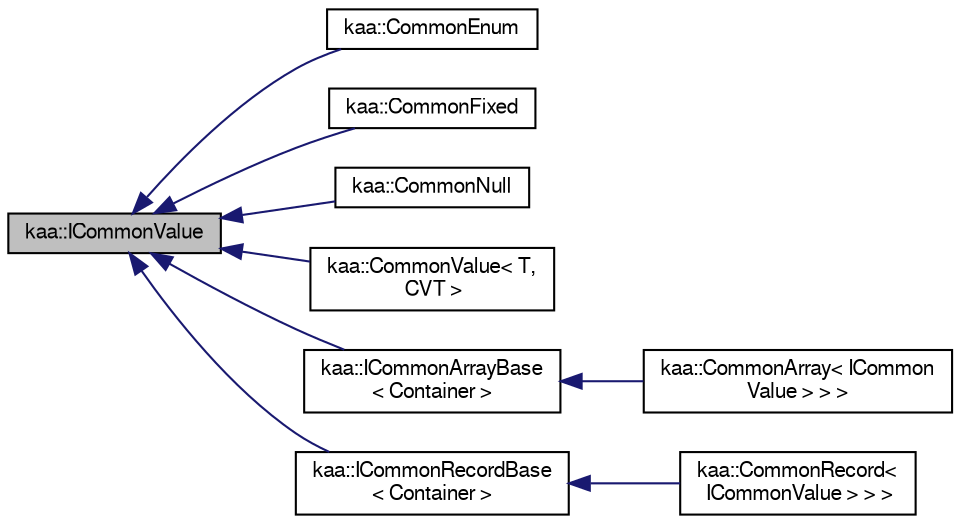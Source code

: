 digraph "kaa::ICommonValue"
{
  bgcolor="transparent";
  edge [fontname="FreeSans",fontsize="10",labelfontname="FreeSans",labelfontsize="10"];
  node [fontname="FreeSans",fontsize="10",shape=record];
  rankdir="LR";
  Node1 [label="kaa::ICommonValue",height=0.2,width=0.4,color="black", fillcolor="grey75", style="filled" fontcolor="black"];
  Node1 -> Node2 [dir="back",color="midnightblue",fontsize="10",style="solid",fontname="FreeSans"];
  Node2 [label="kaa::CommonEnum",height=0.2,width=0.4,color="black",URL="$classkaa_1_1CommonEnum.html"];
  Node1 -> Node3 [dir="back",color="midnightblue",fontsize="10",style="solid",fontname="FreeSans"];
  Node3 [label="kaa::CommonFixed",height=0.2,width=0.4,color="black",URL="$classkaa_1_1CommonFixed.html"];
  Node1 -> Node4 [dir="back",color="midnightblue",fontsize="10",style="solid",fontname="FreeSans"];
  Node4 [label="kaa::CommonNull",height=0.2,width=0.4,color="black",URL="$classkaa_1_1CommonNull.html"];
  Node1 -> Node5 [dir="back",color="midnightblue",fontsize="10",style="solid",fontname="FreeSans"];
  Node5 [label="kaa::CommonValue\< T,\l CVT \>",height=0.2,width=0.4,color="black",URL="$classkaa_1_1CommonValue.html"];
  Node1 -> Node6 [dir="back",color="midnightblue",fontsize="10",style="solid",fontname="FreeSans"];
  Node6 [label="kaa::ICommonArrayBase\l\< Container \>",height=0.2,width=0.4,color="black",URL="$classkaa_1_1ICommonArrayBase.html"];
  Node6 -> Node7 [dir="back",color="midnightblue",fontsize="10",style="solid",fontname="FreeSans"];
  Node7 [label="kaa::CommonArray\< ICommon\lValue \> \> \>",height=0.2,width=0.4,color="black",URL="$classkaa_1_1CommonArray.html"];
  Node1 -> Node8 [dir="back",color="midnightblue",fontsize="10",style="solid",fontname="FreeSans"];
  Node8 [label="kaa::ICommonRecordBase\l\< Container \>",height=0.2,width=0.4,color="black",URL="$classkaa_1_1ICommonRecordBase.html"];
  Node8 -> Node9 [dir="back",color="midnightblue",fontsize="10",style="solid",fontname="FreeSans"];
  Node9 [label="kaa::CommonRecord\<\l ICommonValue \> \> \>",height=0.2,width=0.4,color="black",URL="$classkaa_1_1CommonRecord.html"];
}
